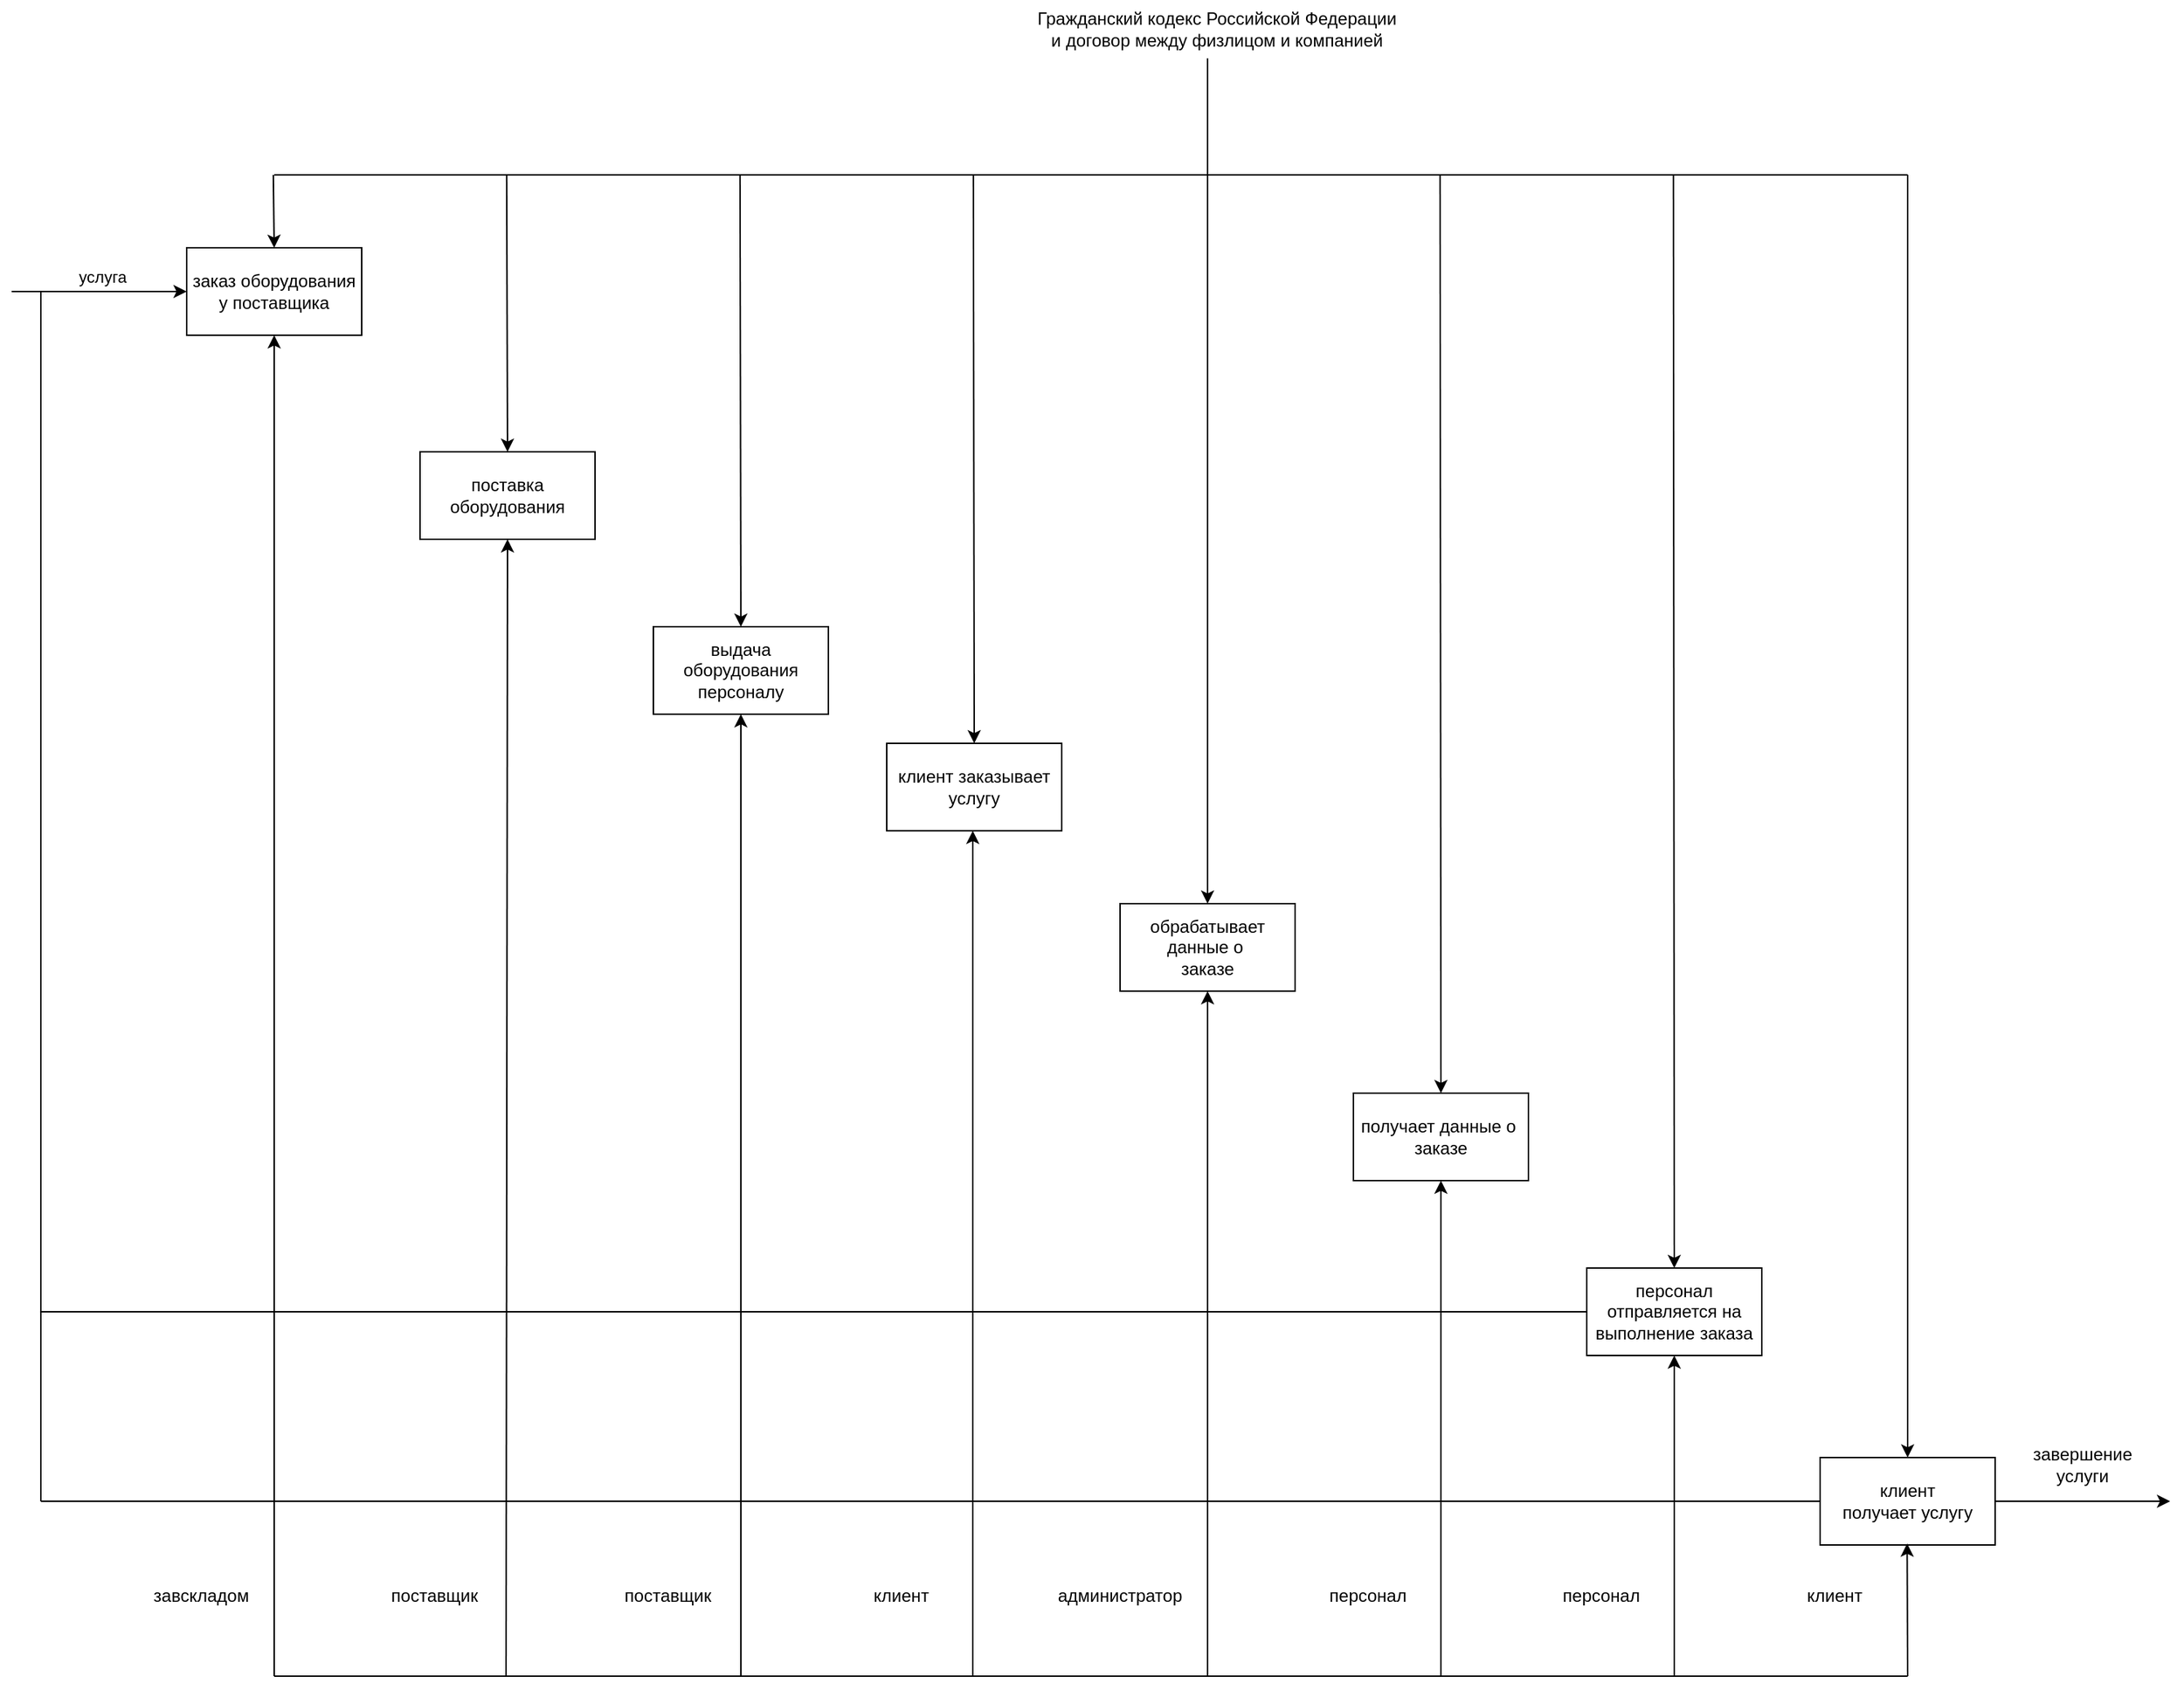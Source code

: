 <mxfile version="20.6.0" type="device"><diagram id="yXXAEFwmlCyBIxhtRdxz" name="Страница 1"><mxGraphModel dx="1614" dy="1968" grid="1" gridSize="10" guides="1" tooltips="1" connect="1" arrows="1" fold="1" page="1" pageScale="1" pageWidth="827" pageHeight="1169" math="0" shadow="0"><root><mxCell id="0"/><mxCell id="1" parent="0"/><mxCell id="lrRSGzeSuoouUnknM5Gw-66" value="&lt;font&gt;заказ оборудования у&amp;nbsp;&lt;/font&gt;&lt;font&gt;поставщика&lt;/font&gt;" style="rounded=0;whiteSpace=wrap;html=1;" vertex="1" parent="1"><mxGeometry x="400" y="90" width="120" height="60" as="geometry"/></mxCell><mxCell id="lrRSGzeSuoouUnknM5Gw-67" value="поставка&lt;br&gt;оборудования " style="rounded=0;whiteSpace=wrap;html=1;" vertex="1" parent="1"><mxGeometry x="560" y="230" width="120" height="60" as="geometry"/></mxCell><mxCell id="lrRSGzeSuoouUnknM5Gw-68" value="выдача оборудования&lt;br&gt;&lt;font&gt;персоналу&lt;/font&gt;" style="rounded=0;whiteSpace=wrap;html=1;" vertex="1" parent="1"><mxGeometry x="720" y="350" width="120" height="60" as="geometry"/></mxCell><mxCell id="lrRSGzeSuoouUnknM5Gw-69" value="клиент заказывает услугу" style="rounded=0;whiteSpace=wrap;html=1;" vertex="1" parent="1"><mxGeometry x="880" y="430" width="120" height="60" as="geometry"/></mxCell><mxCell id="lrRSGzeSuoouUnknM5Gw-70" value="&lt;font&gt;обрабатывает данные о&amp;nbsp;&lt;/font&gt;&lt;br&gt;&lt;font&gt;заказе&lt;/font&gt;" style="rounded=0;whiteSpace=wrap;html=1;" vertex="1" parent="1"><mxGeometry x="1040" y="540" width="120" height="60" as="geometry"/></mxCell><mxCell id="lrRSGzeSuoouUnknM5Gw-71" value="персонал отправляется на выполнение заказа" style="rounded=0;whiteSpace=wrap;html=1;" vertex="1" parent="1"><mxGeometry x="1360" y="790" width="120" height="60" as="geometry"/></mxCell><mxCell id="lrRSGzeSuoouUnknM5Gw-72" value="" style="endArrow=classic;html=1;rounded=0;" edge="1" parent="1" target="lrRSGzeSuoouUnknM5Gw-66"><mxGeometry width="50" height="50" relative="1" as="geometry"><mxPoint x="280" y="120" as="sourcePoint"/><mxPoint x="380" y="120" as="targetPoint"/></mxGeometry></mxCell><mxCell id="lrRSGzeSuoouUnknM5Gw-73" value="услуга" style="edgeLabel;html=1;align=center;verticalAlign=middle;resizable=0;points=[];" vertex="1" connectable="0" parent="lrRSGzeSuoouUnknM5Gw-72"><mxGeometry x="0.233" relative="1" as="geometry"><mxPoint x="-12" y="-10" as="offset"/></mxGeometry></mxCell><mxCell id="lrRSGzeSuoouUnknM5Gw-74" value="" style="endArrow=none;html=1;rounded=0;" edge="1" parent="1"><mxGeometry width="50" height="50" relative="1" as="geometry"><mxPoint x="300" y="950" as="sourcePoint"/><mxPoint x="300" y="120" as="targetPoint"/></mxGeometry></mxCell><mxCell id="lrRSGzeSuoouUnknM5Gw-75" value="" style="endArrow=none;html=1;rounded=0;" edge="1" parent="1"><mxGeometry width="50" height="50" relative="1" as="geometry"><mxPoint x="300" y="950" as="sourcePoint"/><mxPoint x="1520" y="950" as="targetPoint"/></mxGeometry></mxCell><mxCell id="lrRSGzeSuoouUnknM5Gw-76" value="" style="endArrow=classic;html=1;rounded=0;" edge="1" parent="1" target="lrRSGzeSuoouUnknM5Gw-66"><mxGeometry width="50" height="50" relative="1" as="geometry"><mxPoint x="460" y="1070" as="sourcePoint"/><mxPoint x="1020" y="430" as="targetPoint"/></mxGeometry></mxCell><mxCell id="lrRSGzeSuoouUnknM5Gw-77" value="завскладом" style="text;html=1;strokeColor=none;fillColor=none;align=center;verticalAlign=middle;whiteSpace=wrap;rounded=0;" vertex="1" parent="1"><mxGeometry x="380" y="1000" width="60" height="30" as="geometry"/></mxCell><mxCell id="lrRSGzeSuoouUnknM5Gw-78" value="" style="endArrow=classic;html=1;rounded=0;" edge="1" parent="1"><mxGeometry width="50" height="50" relative="1" as="geometry"><mxPoint x="619" y="1070" as="sourcePoint"/><mxPoint x="620" y="290" as="targetPoint"/></mxGeometry></mxCell><mxCell id="lrRSGzeSuoouUnknM5Gw-79" value="поставщик" style="text;html=1;strokeColor=none;fillColor=none;align=center;verticalAlign=middle;whiteSpace=wrap;rounded=0;" vertex="1" parent="1"><mxGeometry x="540" y="1000" width="60" height="30" as="geometry"/></mxCell><mxCell id="lrRSGzeSuoouUnknM5Gw-80" value="" style="endArrow=classic;html=1;rounded=0;" edge="1" parent="1"><mxGeometry width="50" height="50" relative="1" as="geometry"><mxPoint x="780" y="1070" as="sourcePoint"/><mxPoint x="780" y="410" as="targetPoint"/></mxGeometry></mxCell><mxCell id="lrRSGzeSuoouUnknM5Gw-81" value="поставщик" style="text;html=1;strokeColor=none;fillColor=none;align=center;verticalAlign=middle;whiteSpace=wrap;rounded=0;" vertex="1" parent="1"><mxGeometry x="700" y="1000" width="60" height="30" as="geometry"/></mxCell><mxCell id="lrRSGzeSuoouUnknM5Gw-82" value="" style="endArrow=classic;html=1;rounded=0;" edge="1" parent="1"><mxGeometry width="50" height="50" relative="1" as="geometry"><mxPoint x="939" y="1070" as="sourcePoint"/><mxPoint x="939" y="490" as="targetPoint"/></mxGeometry></mxCell><mxCell id="lrRSGzeSuoouUnknM5Gw-83" value="клиент" style="text;html=1;strokeColor=none;fillColor=none;align=center;verticalAlign=middle;whiteSpace=wrap;rounded=0;" vertex="1" parent="1"><mxGeometry x="860" y="1000" width="60" height="30" as="geometry"/></mxCell><mxCell id="lrRSGzeSuoouUnknM5Gw-84" value="" style="endArrow=classic;html=1;rounded=0;" edge="1" parent="1"><mxGeometry width="50" height="50" relative="1" as="geometry"><mxPoint x="1100" y="1070" as="sourcePoint"/><mxPoint x="1100" y="600" as="targetPoint"/></mxGeometry></mxCell><mxCell id="lrRSGzeSuoouUnknM5Gw-85" value="администратор" style="text;html=1;strokeColor=none;fillColor=none;align=center;verticalAlign=middle;whiteSpace=wrap;rounded=0;" vertex="1" parent="1"><mxGeometry x="1010" y="1000" width="60" height="30" as="geometry"/></mxCell><mxCell id="lrRSGzeSuoouUnknM5Gw-86" value="" style="endArrow=classic;html=1;rounded=0;startArrow=none;entryX=0.5;entryY=1;entryDx=0;entryDy=0;" edge="1" parent="1" target="lrRSGzeSuoouUnknM5Gw-89"><mxGeometry width="50" height="50" relative="1" as="geometry"><mxPoint x="1260" y="1070" as="sourcePoint"/><mxPoint x="1259" y="700" as="targetPoint"/></mxGeometry></mxCell><mxCell id="lrRSGzeSuoouUnknM5Gw-87" value="персонал" style="text;html=1;strokeColor=none;fillColor=none;align=center;verticalAlign=middle;whiteSpace=wrap;rounded=0;" vertex="1" parent="1"><mxGeometry x="1180" y="1000" width="60" height="30" as="geometry"/></mxCell><mxCell id="lrRSGzeSuoouUnknM5Gw-88" value="" style="endArrow=classic;html=1;rounded=0;" edge="1" parent="1"><mxGeometry width="50" height="50" relative="1" as="geometry"><mxPoint x="1420" y="1070" as="sourcePoint"/><mxPoint x="1420" y="850" as="targetPoint"/></mxGeometry></mxCell><mxCell id="lrRSGzeSuoouUnknM5Gw-89" value="получает данные о&amp;nbsp;&lt;br&gt;&lt;font&gt;заказе&lt;/font&gt;" style="rounded=0;whiteSpace=wrap;html=1;" vertex="1" parent="1"><mxGeometry x="1200" y="670" width="120" height="60" as="geometry"/></mxCell><mxCell id="lrRSGzeSuoouUnknM5Gw-90" value="персонал" style="text;html=1;strokeColor=none;fillColor=none;align=center;verticalAlign=middle;whiteSpace=wrap;rounded=0;" vertex="1" parent="1"><mxGeometry x="1340" y="1000" width="60" height="30" as="geometry"/></mxCell><mxCell id="lrRSGzeSuoouUnknM5Gw-91" value="клиент&lt;br&gt;&lt;font&gt;получает услугу&lt;/font&gt;" style="rounded=0;whiteSpace=wrap;html=1;" vertex="1" parent="1"><mxGeometry x="1520" y="920" width="120" height="60" as="geometry"/></mxCell><mxCell id="lrRSGzeSuoouUnknM5Gw-92" value="" style="endArrow=classic;html=1;rounded=0;" edge="1" parent="1"><mxGeometry width="50" height="50" relative="1" as="geometry"><mxPoint x="1580" y="1070" as="sourcePoint"/><mxPoint x="1579.66" y="979" as="targetPoint"/></mxGeometry></mxCell><mxCell id="lrRSGzeSuoouUnknM5Gw-93" value="клиент" style="text;html=1;strokeColor=none;fillColor=none;align=center;verticalAlign=middle;whiteSpace=wrap;rounded=0;" vertex="1" parent="1"><mxGeometry x="1500" y="1000" width="60" height="30" as="geometry"/></mxCell><mxCell id="lrRSGzeSuoouUnknM5Gw-94" value="" style="endArrow=none;html=1;rounded=0;" edge="1" parent="1"><mxGeometry width="50" height="50" relative="1" as="geometry"><mxPoint x="460" y="1070" as="sourcePoint"/><mxPoint x="1580" y="1070" as="targetPoint"/></mxGeometry></mxCell><mxCell id="lrRSGzeSuoouUnknM5Gw-95" value="" style="endArrow=classic;html=1;rounded=0;" edge="1" parent="1"><mxGeometry width="50" height="50" relative="1" as="geometry"><mxPoint x="1640" y="950" as="sourcePoint"/><mxPoint x="1760" y="950" as="targetPoint"/></mxGeometry></mxCell><mxCell id="lrRSGzeSuoouUnknM5Gw-96" value="завершение услуги" style="text;html=1;strokeColor=none;fillColor=none;align=center;verticalAlign=middle;whiteSpace=wrap;rounded=0;" vertex="1" parent="1"><mxGeometry x="1660" y="910" width="80" height="30" as="geometry"/></mxCell><mxCell id="lrRSGzeSuoouUnknM5Gw-97" value="" style="endArrow=none;html=1;rounded=0;" edge="1" parent="1"><mxGeometry width="50" height="50" relative="1" as="geometry"><mxPoint x="300" y="820" as="sourcePoint"/><mxPoint x="1360" y="820" as="targetPoint"/></mxGeometry></mxCell><mxCell id="lrRSGzeSuoouUnknM5Gw-98" value="" style="endArrow=none;html=1;rounded=0;" edge="1" parent="1"><mxGeometry width="50" height="50" relative="1" as="geometry"><mxPoint x="460" y="40" as="sourcePoint"/><mxPoint x="1580" y="40" as="targetPoint"/></mxGeometry></mxCell><mxCell id="lrRSGzeSuoouUnknM5Gw-99" value="" style="endArrow=classic;html=1;rounded=0;" edge="1" parent="1" target="lrRSGzeSuoouUnknM5Gw-91"><mxGeometry width="50" height="50" relative="1" as="geometry"><mxPoint x="1580" y="40" as="sourcePoint"/><mxPoint x="1520" y="450" as="targetPoint"/></mxGeometry></mxCell><mxCell id="lrRSGzeSuoouUnknM5Gw-100" value="" style="endArrow=classic;html=1;rounded=0;" edge="1" parent="1"><mxGeometry width="50" height="50" relative="1" as="geometry"><mxPoint x="1419.41" y="40" as="sourcePoint"/><mxPoint x="1420" y="790" as="targetPoint"/></mxGeometry></mxCell><mxCell id="lrRSGzeSuoouUnknM5Gw-101" value="" style="endArrow=classic;html=1;rounded=0;" edge="1" parent="1"><mxGeometry width="50" height="50" relative="1" as="geometry"><mxPoint x="1259.41" y="40" as="sourcePoint"/><mxPoint x="1260" y="670" as="targetPoint"/></mxGeometry></mxCell><mxCell id="lrRSGzeSuoouUnknM5Gw-102" value="" style="endArrow=classic;html=1;rounded=0;" edge="1" parent="1"><mxGeometry width="50" height="50" relative="1" as="geometry"><mxPoint x="1100" y="-40" as="sourcePoint"/><mxPoint x="1100" y="540" as="targetPoint"/></mxGeometry></mxCell><mxCell id="lrRSGzeSuoouUnknM5Gw-103" value="" style="endArrow=classic;html=1;rounded=0;" edge="1" parent="1"><mxGeometry width="50" height="50" relative="1" as="geometry"><mxPoint x="939.41" y="40" as="sourcePoint"/><mxPoint x="940" y="430" as="targetPoint"/></mxGeometry></mxCell><mxCell id="lrRSGzeSuoouUnknM5Gw-104" value="" style="endArrow=classic;html=1;rounded=0;" edge="1" parent="1"><mxGeometry width="50" height="50" relative="1" as="geometry"><mxPoint x="779.41" y="40" as="sourcePoint"/><mxPoint x="780" y="350" as="targetPoint"/></mxGeometry></mxCell><mxCell id="lrRSGzeSuoouUnknM5Gw-105" value="" style="endArrow=classic;html=1;rounded=0;entryX=0.5;entryY=0;entryDx=0;entryDy=0;" edge="1" parent="1" target="lrRSGzeSuoouUnknM5Gw-67"><mxGeometry width="50" height="50" relative="1" as="geometry"><mxPoint x="619.41" y="40" as="sourcePoint"/><mxPoint x="620" y="350" as="targetPoint"/></mxGeometry></mxCell><mxCell id="lrRSGzeSuoouUnknM5Gw-106" value="" style="endArrow=classic;html=1;rounded=0;" edge="1" parent="1"><mxGeometry width="50" height="50" relative="1" as="geometry"><mxPoint x="459.41" y="40" as="sourcePoint"/><mxPoint x="460" y="90" as="targetPoint"/></mxGeometry></mxCell><mxCell id="lrRSGzeSuoouUnknM5Gw-107" value="Гражданский кодекс Российской Федерации &lt;br&gt;и договор между физлицом и компанией" style="text;html=1;align=center;verticalAlign=middle;resizable=0;points=[];autosize=1;strokeColor=none;fillColor=none;" vertex="1" parent="1"><mxGeometry x="971" y="-80" width="270" height="40" as="geometry"/></mxCell></root></mxGraphModel></diagram></mxfile>